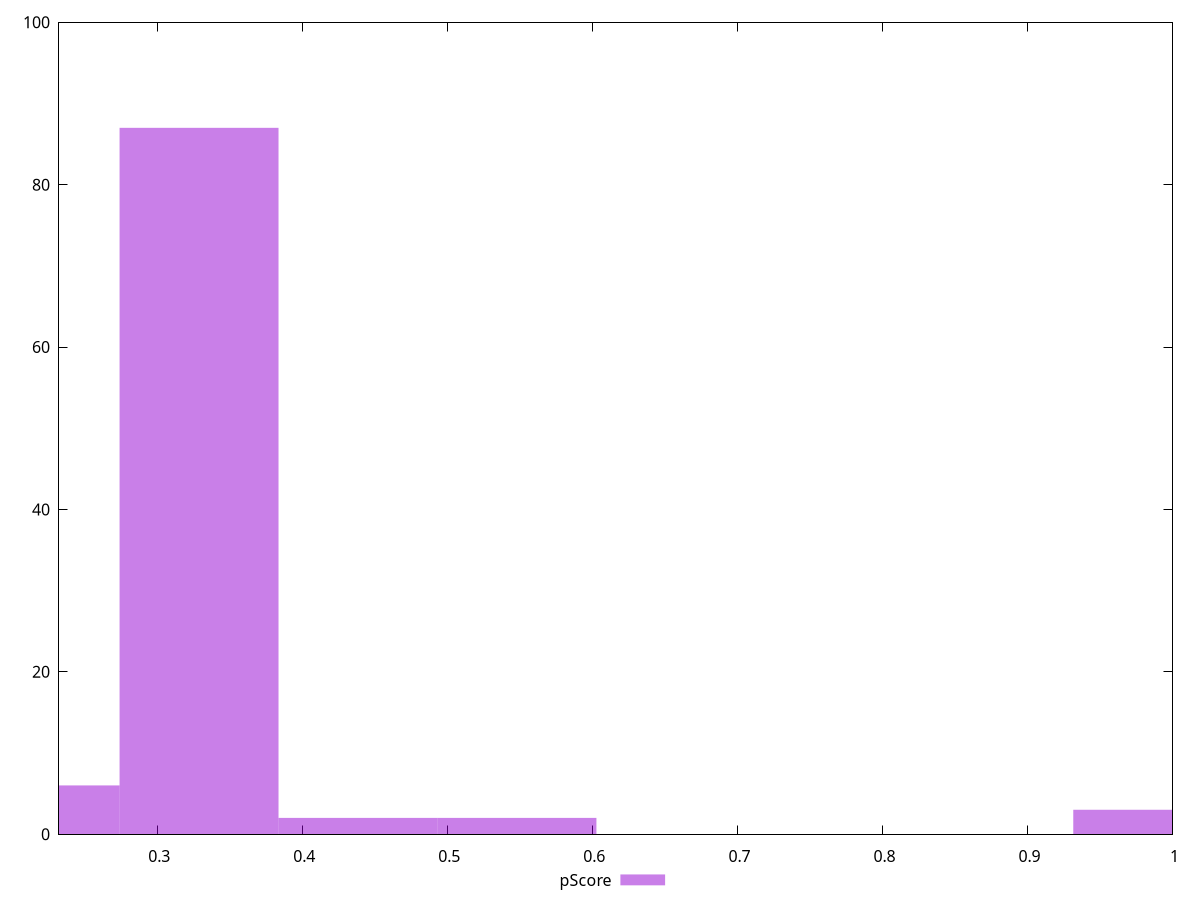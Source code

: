 reset

$pScore <<EOF
0.5479894631482276 2
0.4383915705185821 2
0.32879367788893654 87
0.21919578525929104 6
0.9863810336668096 3
EOF

set key outside below
set boxwidth 0.10959789262964552
set xrange [0.23223529411764704:1]
set yrange [0:100]
set trange [0:100]
set style fill transparent solid 0.5 noborder
set terminal svg size 640, 490 enhanced background rgb 'white'
set output "report_00013_2021-02-09T12-04-24.940Z/uses-rel-preload/samples/pages+cached/pScore/histogram.svg"

plot $pScore title "pScore" with boxes

reset
